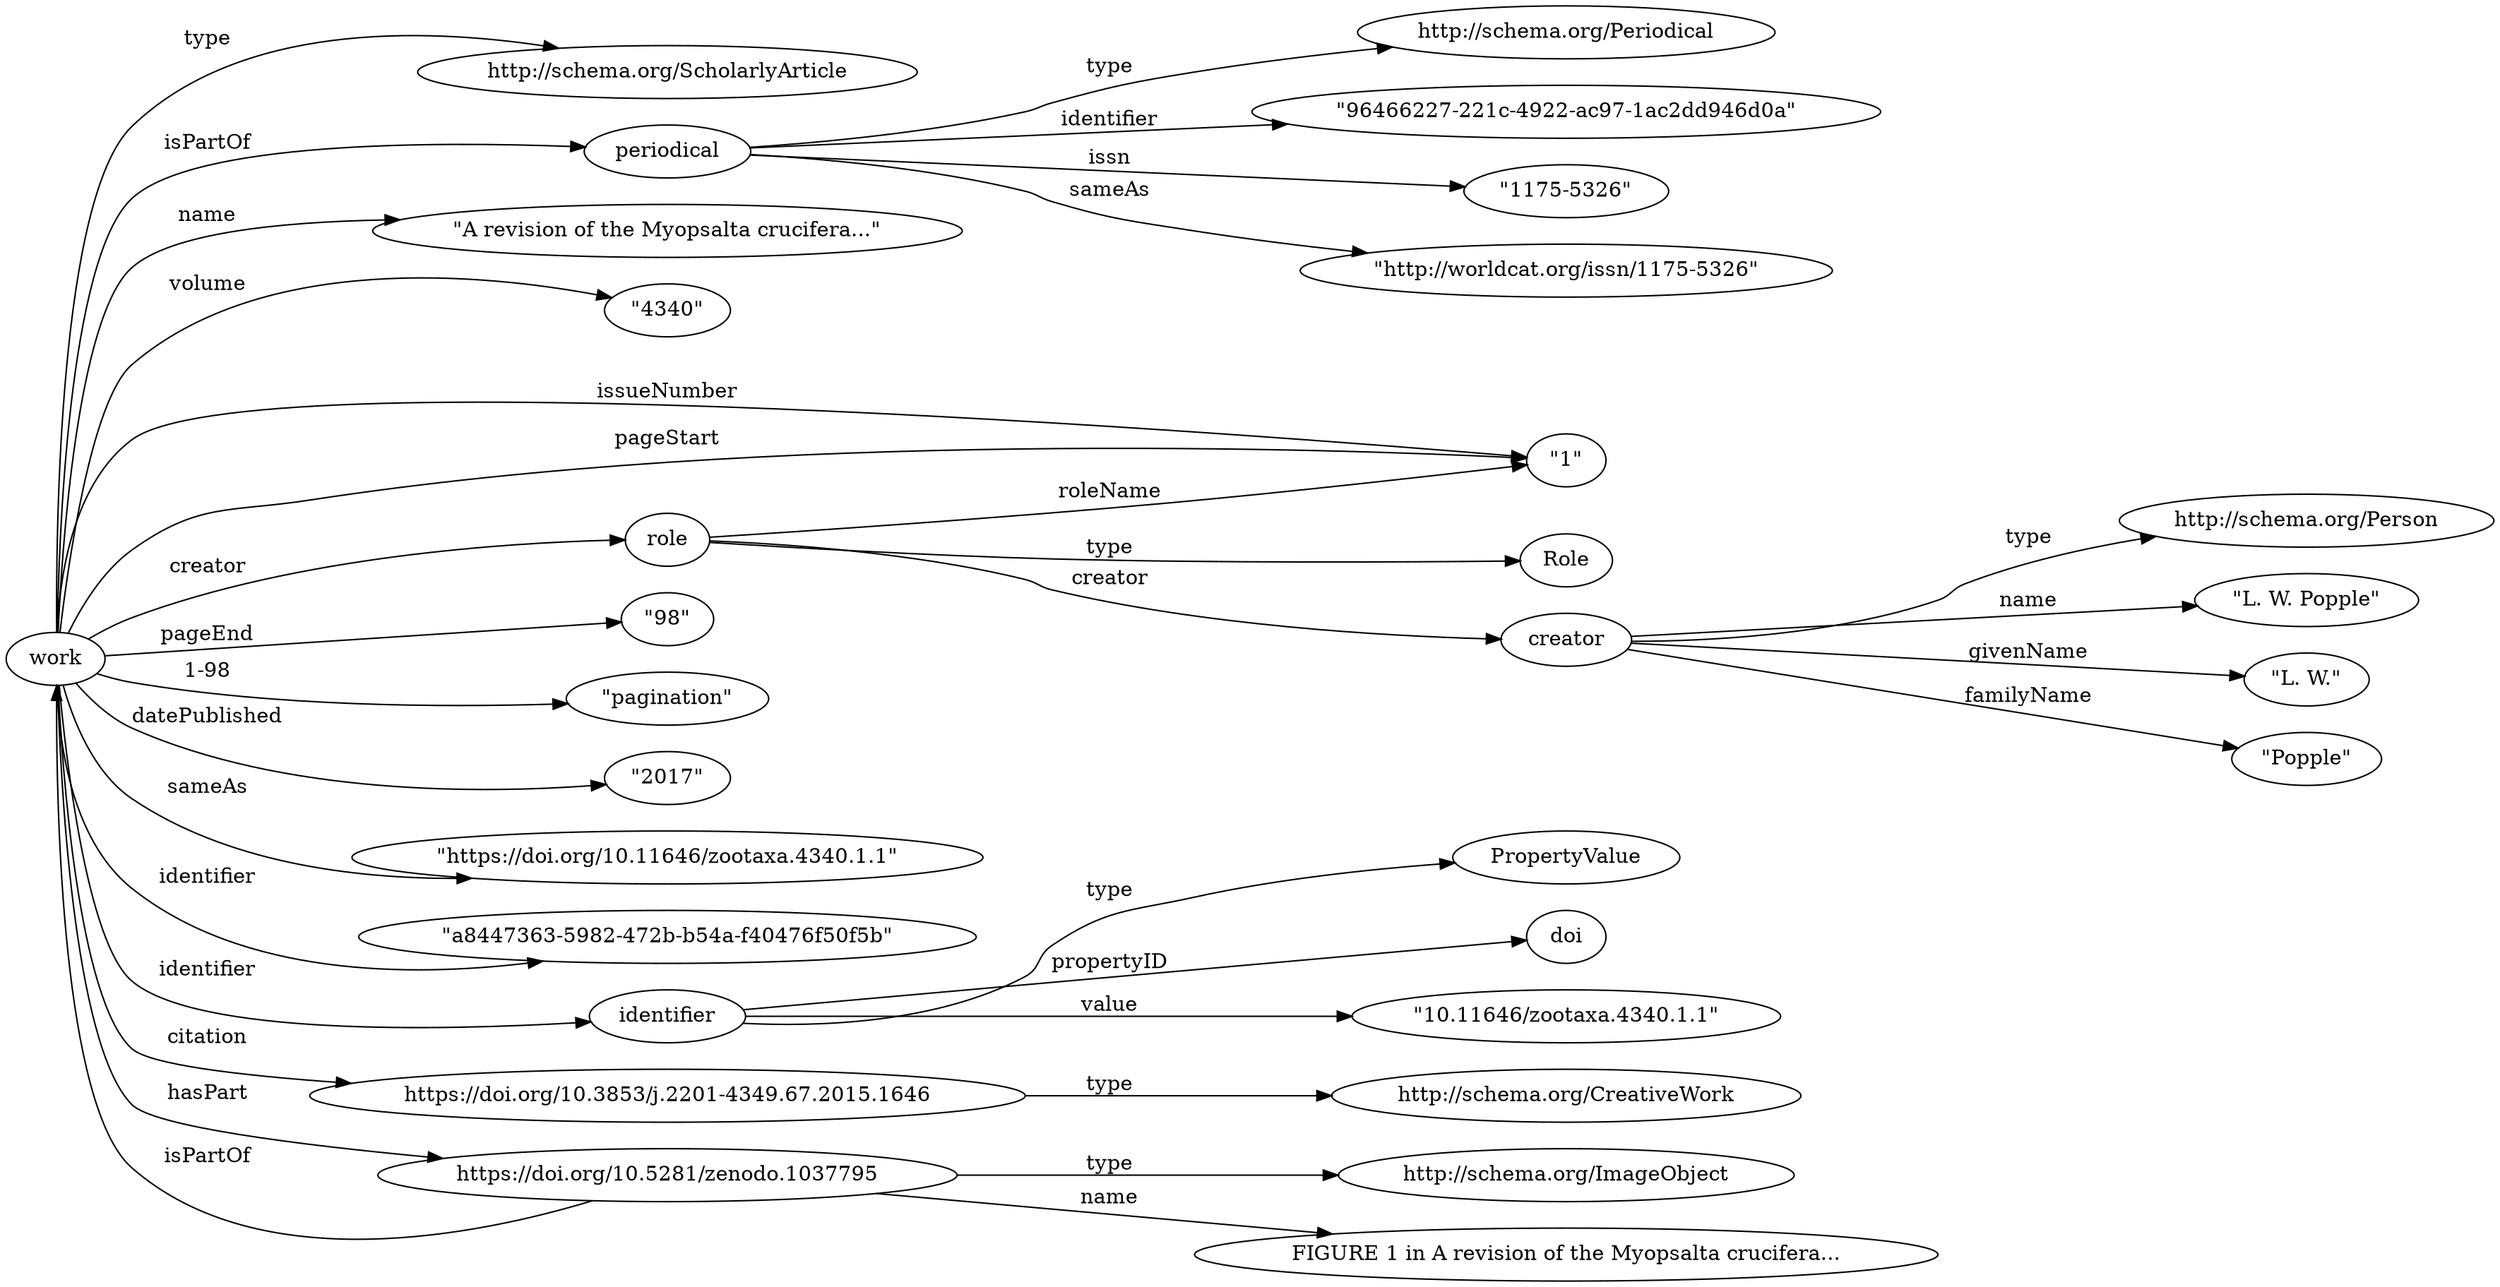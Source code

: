 digraph G { 
rankdir = LR;
"work" -> "http://schema.org/ScholarlyArticle" [label="type"];
"work" -> "periodical" [label="isPartOf"];

"work" -> "\"A revision of the Myopsalta crucifera...\"" [label="name"];

"work" -> "\"4340\"" [label="volume"];
"work" -> "\"1\"" [label="issueNumber"];
"work" -> "\"1\"" [label="pageStart"];
"work" -> "\"98\"" [label="pageEnd"];
"work" -> "\"pagination\"" [label="1-98"];
"work" -> "\"2017\"" [label="datePublished"];


"work" -> "\"https://doi.org/10.11646/zootaxa.4340.1.1\"" [label="sameAs"];

"work" -> "\"a8447363-5982-472b-b54a-f40476f50f5b\"" [label="identifier"];

"work" -> "identifier" [label="identifier"];

"identifier" -> "PropertyValue" [label="type"];
"identifier" -> "doi" [label="propertyID"];
"identifier" -> "\"10.11646/zootaxa.4340.1.1\"" [label="value"];

"work" -> "role" [label="creator"];
"role" -> "Role" [label="type"];
"role" -> "\"1\"" [label="roleName"];
"role" -> "creator" [label="creator"];

"creator" -> "http://schema.org/Person" [label="type"];
"creator" -> "\"L. W. Popple\"" [label="name"];
"creator" -> "\"L. W.\"" [label="givenName"];
"creator" -> "\"Popple\"" [label="familyName"];

"periodical" -> "http://schema.org/Periodical" [label="type"];
"periodical" -> "\"96466227-221c-4922-ac97-1ac2dd946d0a\"" [label="identifier"];
"periodical" -> "\"1175-5326\"" [label="issn"];
"periodical" -> "\"http://worldcat.org/issn/1175-5326\"" [label="sameAs"];

/* Citation from Zenodo */
"work" -> "https://doi.org/10.3853/j.2201-4349.67.2015.1646" [label="citation"];
"https://doi.org/10.3853/j.2201-4349.67.2015.1646" -> "http://schema.org/CreativeWork" [label="type"];

/* Figure from Zenodo */
"work" -> "https://doi.org/10.5281/zenodo.1037795" [label="hasPart"];
"https://doi.org/10.5281/zenodo.1037795" -> "work" [label="isPartOf"];

"https://doi.org/10.5281/zenodo.1037795" -> "http://schema.org/ImageObject" [label="type"];
"https://doi.org/10.5281/zenodo.1037795" -> "FIGURE 1 in A revision of the Myopsalta crucifera..." [label="name"];

}

